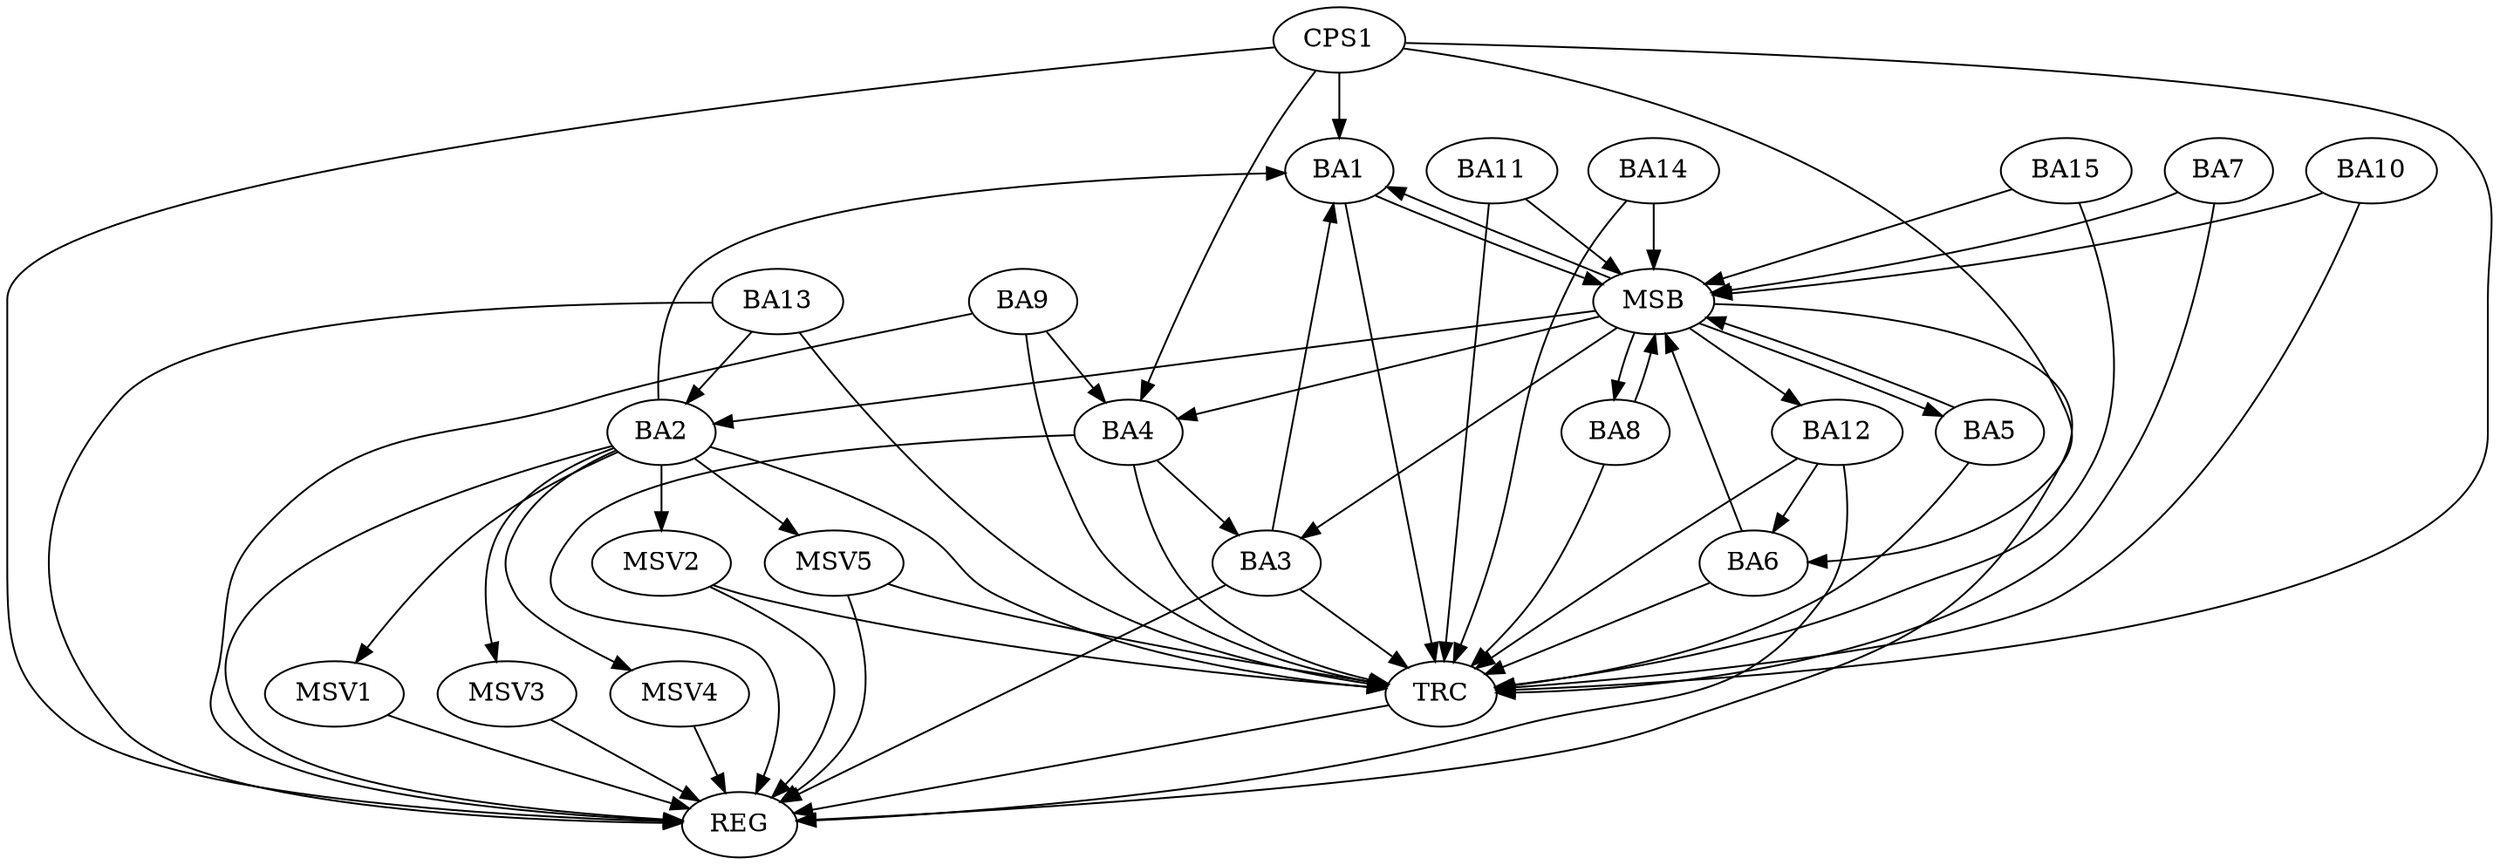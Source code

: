 strict digraph G {
  BA1 [ label="BA1" ];
  BA2 [ label="BA2" ];
  BA3 [ label="BA3" ];
  BA4 [ label="BA4" ];
  BA5 [ label="BA5" ];
  BA6 [ label="BA6" ];
  BA7 [ label="BA7" ];
  BA8 [ label="BA8" ];
  BA9 [ label="BA9" ];
  BA10 [ label="BA10" ];
  BA11 [ label="BA11" ];
  BA12 [ label="BA12" ];
  BA13 [ label="BA13" ];
  BA14 [ label="BA14" ];
  BA15 [ label="BA15" ];
  CPS1 [ label="CPS1" ];
  REG [ label="REG" ];
  MSB [ label="MSB" ];
  TRC [ label="TRC" ];
  MSV1 [ label="MSV1" ];
  MSV2 [ label="MSV2" ];
  MSV3 [ label="MSV3" ];
  MSV4 [ label="MSV4" ];
  MSV5 [ label="MSV5" ];
  BA2 -> BA1;
  BA3 -> BA1;
  BA4 -> BA3;
  BA9 -> BA4;
  BA12 -> BA6;
  BA13 -> BA2;
  CPS1 -> BA6;
  CPS1 -> BA1;
  CPS1 -> BA4;
  BA2 -> REG;
  BA3 -> REG;
  BA4 -> REG;
  BA9 -> REG;
  BA12 -> REG;
  BA13 -> REG;
  CPS1 -> REG;
  BA1 -> MSB;
  MSB -> BA2;
  MSB -> REG;
  BA5 -> MSB;
  MSB -> BA1;
  BA6 -> MSB;
  BA7 -> MSB;
  MSB -> BA3;
  BA8 -> MSB;
  BA10 -> MSB;
  MSB -> BA5;
  BA11 -> MSB;
  MSB -> BA8;
  BA14 -> MSB;
  MSB -> BA4;
  BA15 -> MSB;
  MSB -> BA12;
  BA1 -> TRC;
  BA2 -> TRC;
  BA3 -> TRC;
  BA4 -> TRC;
  BA5 -> TRC;
  BA6 -> TRC;
  BA7 -> TRC;
  BA8 -> TRC;
  BA9 -> TRC;
  BA10 -> TRC;
  BA11 -> TRC;
  BA12 -> TRC;
  BA13 -> TRC;
  BA14 -> TRC;
  BA15 -> TRC;
  CPS1 -> TRC;
  TRC -> REG;
  BA2 -> MSV1;
  MSV1 -> REG;
  BA2 -> MSV2;
  MSV2 -> REG;
  MSV2 -> TRC;
  BA2 -> MSV3;
  MSV3 -> REG;
  BA2 -> MSV4;
  MSV4 -> REG;
  BA2 -> MSV5;
  MSV5 -> REG;
  MSV5 -> TRC;
}
